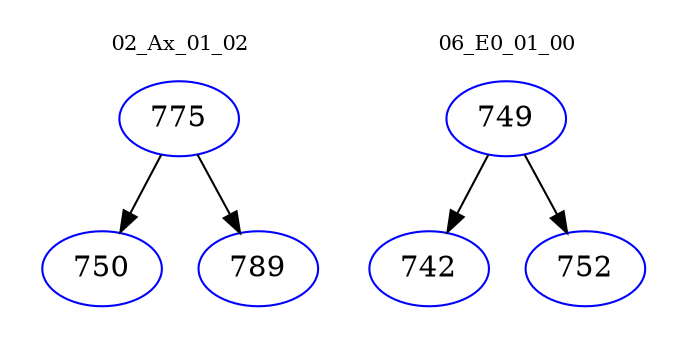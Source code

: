 digraph{
subgraph cluster_0 {
color = white
label = "02_Ax_01_02";
fontsize=10;
T0_775 [label="775", color="blue"]
T0_775 -> T0_750 [color="black"]
T0_750 [label="750", color="blue"]
T0_775 -> T0_789 [color="black"]
T0_789 [label="789", color="blue"]
}
subgraph cluster_1 {
color = white
label = "06_E0_01_00";
fontsize=10;
T1_749 [label="749", color="blue"]
T1_749 -> T1_742 [color="black"]
T1_742 [label="742", color="blue"]
T1_749 -> T1_752 [color="black"]
T1_752 [label="752", color="blue"]
}
}
